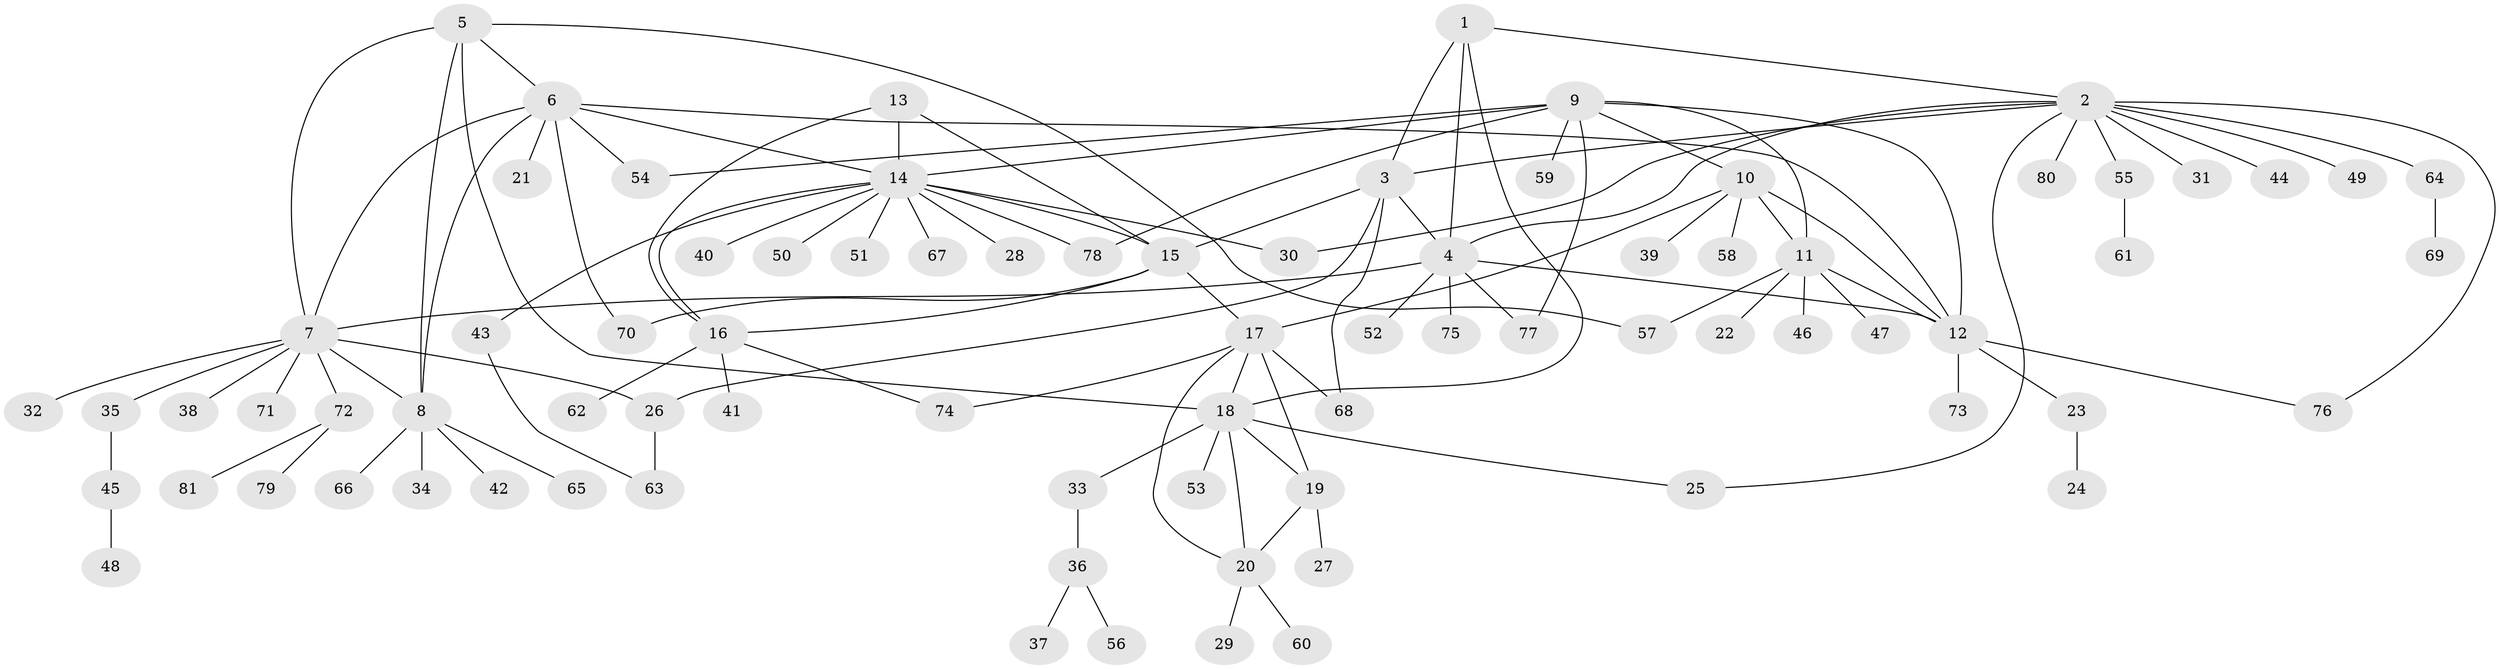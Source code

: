 // coarse degree distribution, {6: 0.11538461538461539, 18: 0.038461538461538464, 3: 0.038461538461538464, 1: 0.8076923076923077}
// Generated by graph-tools (version 1.1) at 2025/19/03/04/25 18:19:51]
// undirected, 81 vertices, 113 edges
graph export_dot {
graph [start="1"]
  node [color=gray90,style=filled];
  1;
  2;
  3;
  4;
  5;
  6;
  7;
  8;
  9;
  10;
  11;
  12;
  13;
  14;
  15;
  16;
  17;
  18;
  19;
  20;
  21;
  22;
  23;
  24;
  25;
  26;
  27;
  28;
  29;
  30;
  31;
  32;
  33;
  34;
  35;
  36;
  37;
  38;
  39;
  40;
  41;
  42;
  43;
  44;
  45;
  46;
  47;
  48;
  49;
  50;
  51;
  52;
  53;
  54;
  55;
  56;
  57;
  58;
  59;
  60;
  61;
  62;
  63;
  64;
  65;
  66;
  67;
  68;
  69;
  70;
  71;
  72;
  73;
  74;
  75;
  76;
  77;
  78;
  79;
  80;
  81;
  1 -- 2;
  1 -- 3;
  1 -- 4;
  1 -- 18;
  2 -- 3;
  2 -- 4;
  2 -- 25;
  2 -- 30;
  2 -- 31;
  2 -- 44;
  2 -- 49;
  2 -- 55;
  2 -- 64;
  2 -- 76;
  2 -- 80;
  3 -- 4;
  3 -- 15;
  3 -- 26;
  3 -- 68;
  4 -- 7;
  4 -- 12;
  4 -- 52;
  4 -- 75;
  4 -- 77;
  5 -- 6;
  5 -- 7;
  5 -- 8;
  5 -- 18;
  5 -- 57;
  6 -- 7;
  6 -- 8;
  6 -- 12;
  6 -- 14;
  6 -- 21;
  6 -- 54;
  6 -- 70;
  7 -- 8;
  7 -- 26;
  7 -- 32;
  7 -- 35;
  7 -- 38;
  7 -- 71;
  7 -- 72;
  8 -- 34;
  8 -- 42;
  8 -- 65;
  8 -- 66;
  9 -- 10;
  9 -- 11;
  9 -- 12;
  9 -- 14;
  9 -- 54;
  9 -- 59;
  9 -- 77;
  9 -- 78;
  10 -- 11;
  10 -- 12;
  10 -- 17;
  10 -- 39;
  10 -- 58;
  11 -- 12;
  11 -- 22;
  11 -- 46;
  11 -- 47;
  11 -- 57;
  12 -- 23;
  12 -- 73;
  12 -- 76;
  13 -- 14;
  13 -- 15;
  13 -- 16;
  14 -- 15;
  14 -- 16;
  14 -- 28;
  14 -- 30;
  14 -- 40;
  14 -- 43;
  14 -- 50;
  14 -- 51;
  14 -- 67;
  14 -- 78;
  15 -- 16;
  15 -- 17;
  15 -- 70;
  16 -- 41;
  16 -- 62;
  16 -- 74;
  17 -- 18;
  17 -- 19;
  17 -- 20;
  17 -- 68;
  17 -- 74;
  18 -- 19;
  18 -- 20;
  18 -- 25;
  18 -- 33;
  18 -- 53;
  19 -- 20;
  19 -- 27;
  20 -- 29;
  20 -- 60;
  23 -- 24;
  26 -- 63;
  33 -- 36;
  35 -- 45;
  36 -- 37;
  36 -- 56;
  43 -- 63;
  45 -- 48;
  55 -- 61;
  64 -- 69;
  72 -- 79;
  72 -- 81;
}
